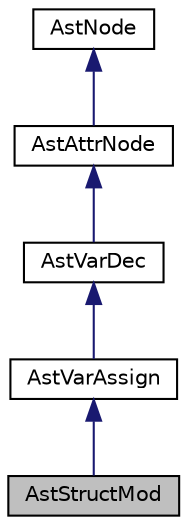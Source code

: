 digraph "AstStructMod"
{
  edge [fontname="Helvetica",fontsize="10",labelfontname="Helvetica",labelfontsize="10"];
  node [fontname="Helvetica",fontsize="10",shape=record];
  Node5 [label="AstStructMod",height=0.2,width=0.4,color="black", fillcolor="grey75", style="filled", fontcolor="black"];
  Node6 -> Node5 [dir="back",color="midnightblue",fontsize="10",style="solid"];
  Node6 [label="AstVarAssign",height=0.2,width=0.4,color="black", fillcolor="white", style="filled",URL="$classAstVarAssign.html"];
  Node7 -> Node6 [dir="back",color="midnightblue",fontsize="10",style="solid"];
  Node7 [label="AstVarDec",height=0.2,width=0.4,color="black", fillcolor="white", style="filled",URL="$classAstVarDec.html"];
  Node8 -> Node7 [dir="back",color="midnightblue",fontsize="10",style="solid"];
  Node8 [label="AstAttrNode",height=0.2,width=0.4,color="black", fillcolor="white", style="filled",URL="$classAstAttrNode.html"];
  Node9 -> Node8 [dir="back",color="midnightblue",fontsize="10",style="solid"];
  Node9 [label="AstNode",height=0.2,width=0.4,color="black", fillcolor="white", style="filled",URL="$classAstNode.html"];
}
